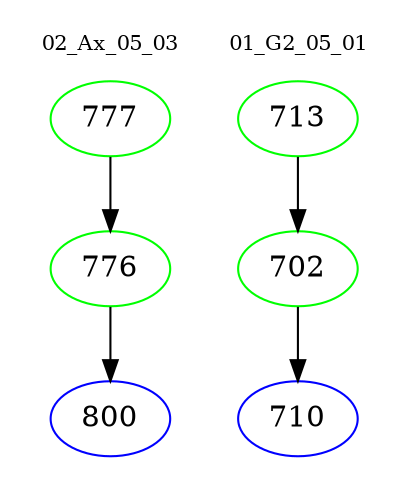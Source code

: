 digraph{
subgraph cluster_0 {
color = white
label = "02_Ax_05_03";
fontsize=10;
T0_777 [label="777", color="green"]
T0_777 -> T0_776 [color="black"]
T0_776 [label="776", color="green"]
T0_776 -> T0_800 [color="black"]
T0_800 [label="800", color="blue"]
}
subgraph cluster_1 {
color = white
label = "01_G2_05_01";
fontsize=10;
T1_713 [label="713", color="green"]
T1_713 -> T1_702 [color="black"]
T1_702 [label="702", color="green"]
T1_702 -> T1_710 [color="black"]
T1_710 [label="710", color="blue"]
}
}

